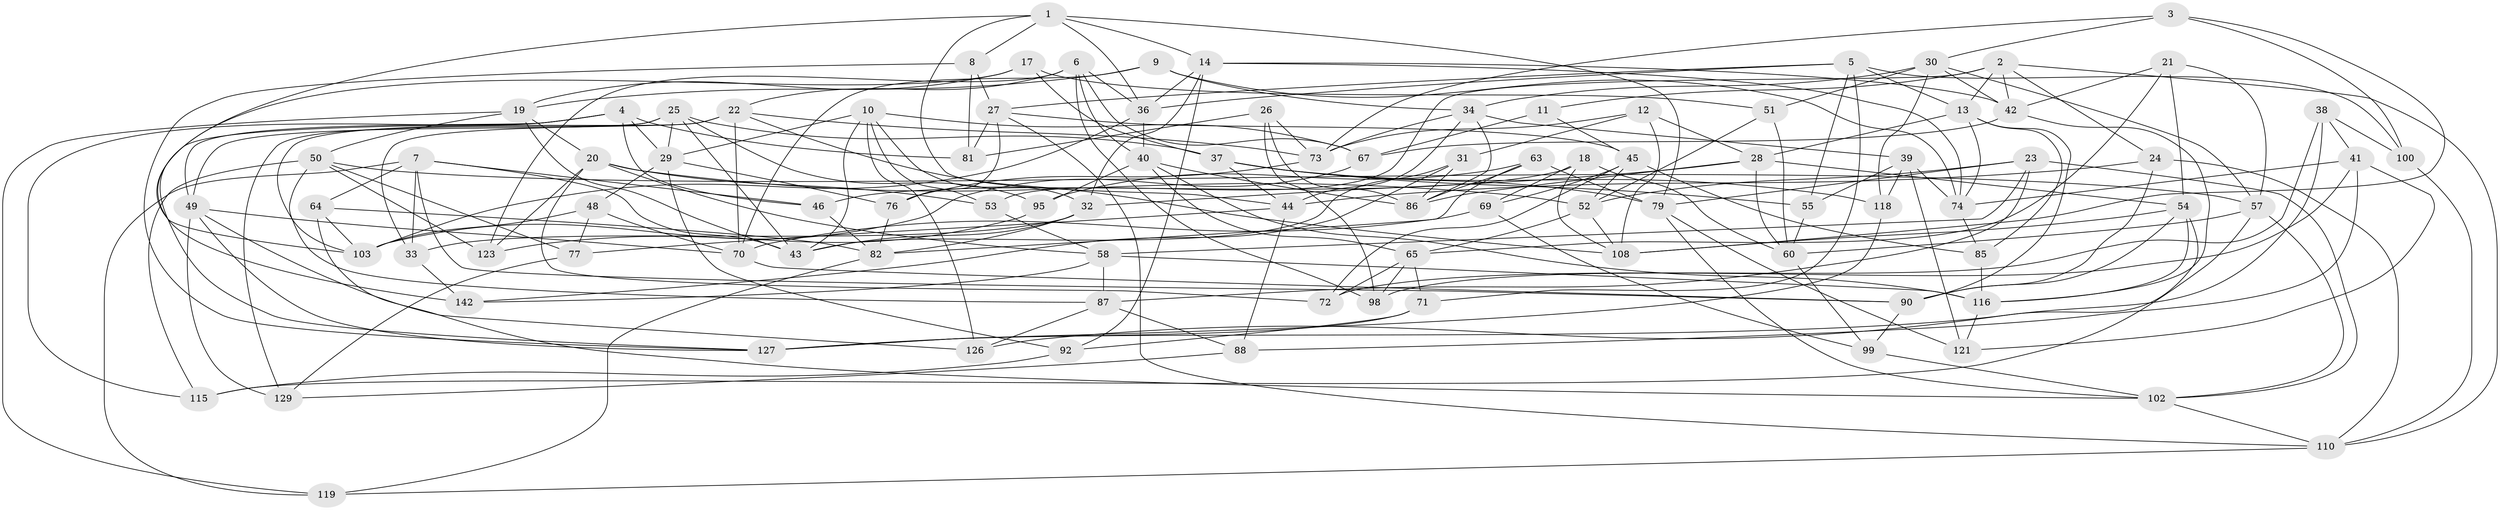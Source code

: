 // original degree distribution, {4: 1.0}
// Generated by graph-tools (version 1.1) at 2025/42/03/06/25 10:42:24]
// undirected, 93 vertices, 235 edges
graph export_dot {
graph [start="1"]
  node [color=gray90,style=filled];
  1 [super="+83"];
  2 [super="+125"];
  3;
  4 [super="+91"];
  5 [super="+136"];
  6 [super="+15"];
  7 [super="+56"];
  8;
  9;
  10 [super="+80"];
  11;
  12;
  13 [super="+62"];
  14 [super="+16"];
  17;
  18;
  19 [super="+112"];
  20 [super="+93"];
  21;
  22 [super="+97"];
  23 [super="+61"];
  24;
  25 [super="+35"];
  26;
  27 [super="+68"];
  28 [super="+111"];
  29 [super="+109"];
  30 [super="+75"];
  31;
  32 [super="+105"];
  33;
  34 [super="+144"];
  36 [super="+66"];
  37 [super="+104"];
  38;
  39 [super="+101"];
  40 [super="+84"];
  41 [super="+78"];
  42 [super="+59"];
  43 [super="+47"];
  44 [super="+146"];
  45 [super="+134"];
  46;
  48;
  49 [super="+113"];
  50 [super="+141"];
  51;
  52 [super="+114"];
  53;
  54 [super="+138"];
  55;
  57 [super="+96"];
  58 [super="+124"];
  60 [super="+145"];
  63;
  64;
  65 [super="+94"];
  67 [super="+107"];
  69;
  70 [super="+128"];
  71;
  72;
  73 [super="+122"];
  74 [super="+132"];
  76;
  77;
  79 [super="+135"];
  81;
  82 [super="+89"];
  85;
  86 [super="+106"];
  87 [super="+130"];
  88;
  90 [super="+139"];
  92;
  95;
  98;
  99;
  100;
  102 [super="+143"];
  103 [super="+133"];
  108 [super="+137"];
  110 [super="+120"];
  115;
  116 [super="+117"];
  118;
  119;
  121 [super="+140"];
  123;
  126;
  127 [super="+131"];
  129;
  142;
  1 -- 103;
  1 -- 14;
  1 -- 36;
  1 -- 8;
  1 -- 44;
  1 -- 79;
  2 -- 24;
  2 -- 53;
  2 -- 42;
  2 -- 11;
  2 -- 13;
  2 -- 110;
  3 -- 100;
  3 -- 30;
  3 -- 108;
  3 -- 73;
  4 -- 115;
  4 -- 81;
  4 -- 46;
  4 -- 49;
  4 -- 127;
  4 -- 29;
  5 -- 100;
  5 -- 13;
  5 -- 36;
  5 -- 55;
  5 -- 27;
  5 -- 71;
  6 -- 123;
  6 -- 40;
  6 -- 98;
  6 -- 67;
  6 -- 36;
  6 -- 22;
  7 -- 46;
  7 -- 119;
  7 -- 43;
  7 -- 64;
  7 -- 33;
  7 -- 90;
  8 -- 81;
  8 -- 27;
  8 -- 127;
  9 -- 19;
  9 -- 74;
  9 -- 70;
  9 -- 34;
  10 -- 53;
  10 -- 43;
  10 -- 67;
  10 -- 32;
  10 -- 29;
  10 -- 126;
  11 -- 67 [weight=2];
  11 -- 45;
  12 -- 73;
  12 -- 31;
  12 -- 108;
  12 -- 28;
  13 -- 28;
  13 -- 74;
  13 -- 85;
  13 -- 90;
  14 -- 36;
  14 -- 74;
  14 -- 92;
  14 -- 32;
  14 -- 42;
  17 -- 142;
  17 -- 51;
  17 -- 37;
  17 -- 19;
  18 -- 69;
  18 -- 108;
  18 -- 46;
  18 -- 60;
  19 -- 119;
  19 -- 50;
  19 -- 43;
  19 -- 20;
  20 -- 123;
  20 -- 72;
  20 -- 53;
  20 -- 58;
  20 -- 52;
  21 -- 42;
  21 -- 54;
  21 -- 57;
  21 -- 65;
  22 -- 103;
  22 -- 33;
  22 -- 108;
  22 -- 70;
  22 -- 73;
  23 -- 58;
  23 -- 87 [weight=2];
  23 -- 52;
  23 -- 102;
  23 -- 79;
  24 -- 90;
  24 -- 110;
  24 -- 44;
  25 -- 37;
  25 -- 43;
  25 -- 129;
  25 -- 95;
  25 -- 49;
  25 -- 29;
  26 -- 81;
  26 -- 98;
  26 -- 86;
  26 -- 73;
  27 -- 110;
  27 -- 81;
  27 -- 76;
  27 -- 45;
  28 -- 32;
  28 -- 60;
  28 -- 86;
  28 -- 54;
  29 -- 76;
  29 -- 92;
  29 -- 48;
  30 -- 34;
  30 -- 42;
  30 -- 57;
  30 -- 118;
  30 -- 51;
  31 -- 86;
  31 -- 43;
  31 -- 142;
  32 -- 33;
  32 -- 82;
  32 -- 43;
  33 -- 142;
  34 -- 73;
  34 -- 39;
  34 -- 86;
  34 -- 44;
  36 -- 103;
  36 -- 40;
  37 -- 118;
  37 -- 44;
  37 -- 55;
  37 -- 79;
  38 -- 100;
  38 -- 72;
  38 -- 127;
  38 -- 41;
  39 -- 55;
  39 -- 74;
  39 -- 121 [weight=2];
  39 -- 118;
  40 -- 116;
  40 -- 65;
  40 -- 86;
  40 -- 95;
  41 -- 88;
  41 -- 74;
  41 -- 121 [weight=2];
  41 -- 98;
  42 -- 67;
  42 -- 116;
  44 -- 88;
  44 -- 77;
  45 -- 85;
  45 -- 69;
  45 -- 72;
  45 -- 52;
  46 -- 82;
  48 -- 77;
  48 -- 70;
  48 -- 103;
  49 -- 126;
  49 -- 129;
  49 -- 70;
  49 -- 127;
  50 -- 123;
  50 -- 87;
  50 -- 57;
  50 -- 115;
  50 -- 77;
  51 -- 52;
  51 -- 60;
  52 -- 108;
  52 -- 65;
  53 -- 58;
  54 -- 108;
  54 -- 116;
  54 -- 90;
  54 -- 126;
  55 -- 60;
  57 -- 115;
  57 -- 60;
  57 -- 102;
  58 -- 87;
  58 -- 116;
  58 -- 142;
  60 -- 99;
  63 -- 79;
  63 -- 95;
  63 -- 82;
  63 -- 86;
  64 -- 82;
  64 -- 103;
  64 -- 102;
  65 -- 98;
  65 -- 72;
  65 -- 71;
  67 -- 103;
  69 -- 99;
  69 -- 70;
  70 -- 90;
  71 -- 92;
  71 -- 127;
  73 -- 76;
  74 -- 85;
  76 -- 82;
  77 -- 129;
  79 -- 121;
  79 -- 102;
  82 -- 119;
  85 -- 116;
  87 -- 88;
  87 -- 126;
  88 -- 129;
  90 -- 99;
  92 -- 115;
  95 -- 123;
  99 -- 102;
  100 -- 110;
  102 -- 110;
  110 -- 119;
  116 -- 121;
  118 -- 127;
}
